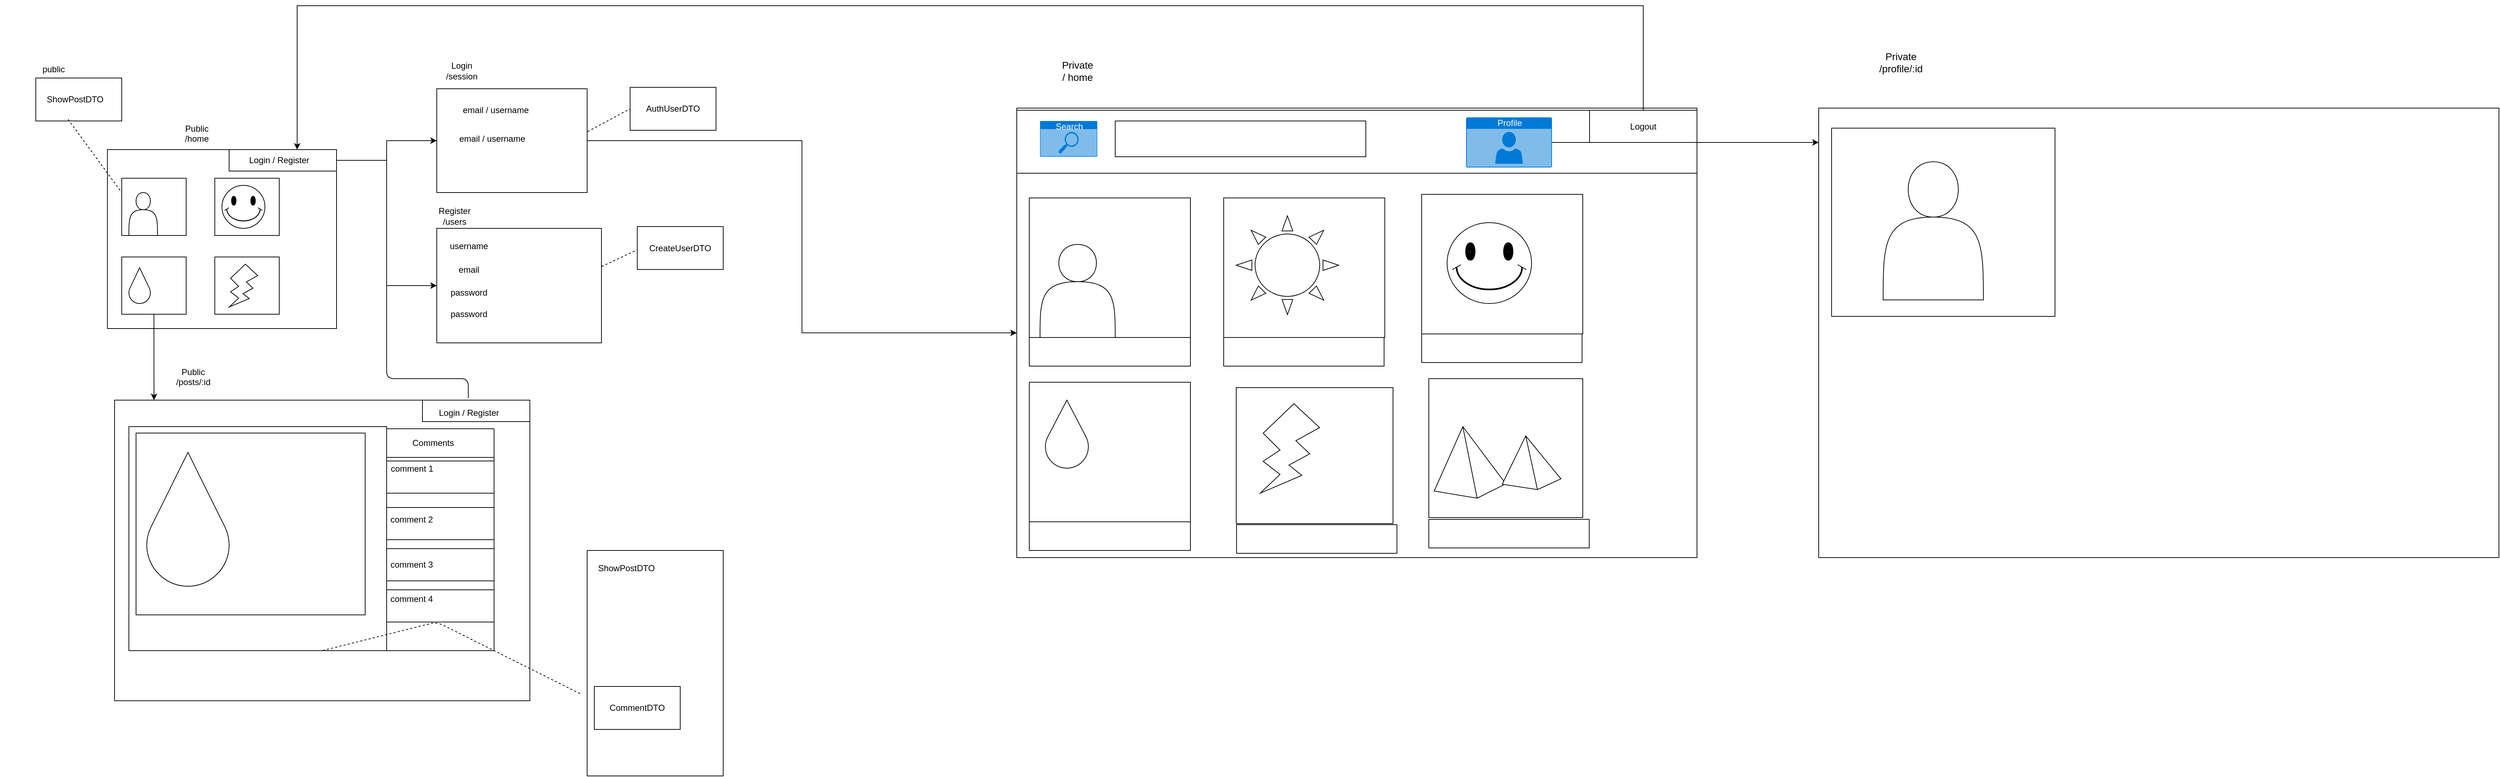 <mxfile version="12.2.6" type="gitlab" pages="1">
  <diagram id="bNXygQLO8LMXLEQRobcn" name="Page-1">
    <mxGraphModel dx="2641" dy="2238" grid="1" gridSize="10" guides="1" tooltips="1" connect="1" arrows="1" fold="1" page="1" pageScale="1" pageWidth="827" pageHeight="1169" math="0" shadow="0">
      <root>
        <mxCell id="0"/>
        <mxCell id="1" parent="0"/>
        <mxCell id="ZeyeyYZVUVEV75W58zli-1" value="" style="rounded=0;whiteSpace=wrap;html=1;" vertex="1" parent="1">
          <mxGeometry x="60" y="120" width="320" height="250" as="geometry"/>
        </mxCell>
        <mxCell id="ZeyeyYZVUVEV75W58zli-2" value="&lt;div&gt;Public&lt;/div&gt;&lt;div&gt;/home&lt;/div&gt;&lt;div&gt;&lt;br&gt;&lt;/div&gt;" style="text;html=1;strokeColor=none;fillColor=none;align=center;verticalAlign=middle;whiteSpace=wrap;rounded=0;" vertex="1" parent="1">
          <mxGeometry x="110" y="80" width="150" height="50" as="geometry"/>
        </mxCell>
        <mxCell id="ZeyeyYZVUVEV75W58zli-4" value="" style="rounded=0;whiteSpace=wrap;html=1;" vertex="1" parent="1">
          <mxGeometry x="80" y="160" width="90" height="80" as="geometry"/>
        </mxCell>
        <mxCell id="ZeyeyYZVUVEV75W58zli-6" value="" style="rounded=0;whiteSpace=wrap;html=1;" vertex="1" parent="1">
          <mxGeometry x="210" y="160" width="90" height="80" as="geometry"/>
        </mxCell>
        <mxCell id="ZeyeyYZVUVEV75W58zli-51" style="edgeStyle=orthogonalEdgeStyle;rounded=0;orthogonalLoop=1;jettySize=auto;html=1;exitX=0.5;exitY=1;exitDx=0;exitDy=0;" edge="1" parent="1" source="ZeyeyYZVUVEV75W58zli-7">
          <mxGeometry relative="1" as="geometry">
            <mxPoint x="125.069" y="470" as="targetPoint"/>
          </mxGeometry>
        </mxCell>
        <mxCell id="ZeyeyYZVUVEV75W58zli-7" value="" style="rounded=0;whiteSpace=wrap;html=1;" vertex="1" parent="1">
          <mxGeometry x="80" y="270" width="90" height="80" as="geometry"/>
        </mxCell>
        <mxCell id="ZeyeyYZVUVEV75W58zli-8" value="" style="rounded=0;whiteSpace=wrap;html=1;" vertex="1" parent="1">
          <mxGeometry x="210" y="270" width="90" height="80" as="geometry"/>
        </mxCell>
        <mxCell id="ZeyeyYZVUVEV75W58zli-15" value="" style="shape=actor;whiteSpace=wrap;html=1;" vertex="1" parent="1">
          <mxGeometry x="90" y="180" width="40" height="60" as="geometry"/>
        </mxCell>
        <mxCell id="ZeyeyYZVUVEV75W58zli-16" value="" style="verticalLabelPosition=bottom;verticalAlign=top;html=1;shape=mxgraph.basic.smiley" vertex="1" parent="1">
          <mxGeometry x="220" y="170" width="60" height="60" as="geometry"/>
        </mxCell>
        <mxCell id="ZeyeyYZVUVEV75W58zli-17" value="" style="verticalLabelPosition=bottom;verticalAlign=top;html=1;shape=mxgraph.basic.drop" vertex="1" parent="1">
          <mxGeometry x="90" y="285" width="30" height="50" as="geometry"/>
        </mxCell>
        <mxCell id="ZeyeyYZVUVEV75W58zli-18" value="" style="verticalLabelPosition=bottom;verticalAlign=top;html=1;shape=mxgraph.basic.flash" vertex="1" parent="1">
          <mxGeometry x="230" y="280" width="40" height="60" as="geometry"/>
        </mxCell>
        <mxCell id="ZeyeyYZVUVEV75W58zli-22" value="" style="verticalLabelPosition=bottom;verticalAlign=top;html=1;shape=mxgraph.basic.rect;fillColor2=none;strokeWidth=1;size=20;indent=5;" vertex="1" parent="1">
          <mxGeometry x="-40" y="20" width="120" height="60" as="geometry"/>
        </mxCell>
        <mxCell id="ZeyeyYZVUVEV75W58zli-23" value="ShowPostDTO" style="text;html=1;strokeColor=none;fillColor=none;align=center;verticalAlign=middle;whiteSpace=wrap;rounded=0;" vertex="1" parent="1">
          <mxGeometry x="-60" y="25" width="150" height="50" as="geometry"/>
        </mxCell>
        <mxCell id="ZeyeyYZVUVEV75W58zli-32" style="edgeStyle=orthogonalEdgeStyle;rounded=0;orthogonalLoop=1;jettySize=auto;html=1;exitX=1;exitY=0.5;exitDx=0;exitDy=0;entryX=0;entryY=0.5;entryDx=0;entryDy=0;" edge="1" parent="1" source="ZeyeyYZVUVEV75W58zli-25" target="ZeyeyYZVUVEV75W58zli-28">
          <mxGeometry relative="1" as="geometry"/>
        </mxCell>
        <mxCell id="ZeyeyYZVUVEV75W58zli-33" style="edgeStyle=orthogonalEdgeStyle;rounded=0;orthogonalLoop=1;jettySize=auto;html=1;entryX=0;entryY=0.5;entryDx=0;entryDy=0;" edge="1" parent="1" source="ZeyeyYZVUVEV75W58zli-25" target="ZeyeyYZVUVEV75W58zli-30">
          <mxGeometry relative="1" as="geometry"/>
        </mxCell>
        <mxCell id="ZeyeyYZVUVEV75W58zli-25" value="" style="rounded=0;whiteSpace=wrap;html=1;" vertex="1" parent="1">
          <mxGeometry x="230" y="120" width="150" height="30" as="geometry"/>
        </mxCell>
        <mxCell id="ZeyeyYZVUVEV75W58zli-26" value="Login / Register" style="text;html=1;strokeColor=none;fillColor=none;align=center;verticalAlign=middle;whiteSpace=wrap;rounded=0;" vertex="1" parent="1">
          <mxGeometry x="250" y="125" width="100" height="20" as="geometry"/>
        </mxCell>
        <mxCell id="ZeyeyYZVUVEV75W58zli-83" value="" style="edgeStyle=orthogonalEdgeStyle;rounded=0;orthogonalLoop=1;jettySize=auto;html=1;" edge="1" parent="1" source="ZeyeyYZVUVEV75W58zli-28" target="ZeyeyYZVUVEV75W58zli-82">
          <mxGeometry relative="1" as="geometry"/>
        </mxCell>
        <mxCell id="ZeyeyYZVUVEV75W58zli-28" value="" style="rounded=0;whiteSpace=wrap;html=1;" vertex="1" parent="1">
          <mxGeometry x="520" y="35" width="210" height="145" as="geometry"/>
        </mxCell>
        <mxCell id="ZeyeyYZVUVEV75W58zli-82" value="" style="rounded=0;whiteSpace=wrap;html=1;" vertex="1" parent="1">
          <mxGeometry x="1330" y="62" width="950" height="628" as="geometry"/>
        </mxCell>
        <mxCell id="ZeyeyYZVUVEV75W58zli-30" value="" style="rounded=0;whiteSpace=wrap;html=1;" vertex="1" parent="1">
          <mxGeometry x="520" y="230" width="230" height="160" as="geometry"/>
        </mxCell>
        <mxCell id="ZeyeyYZVUVEV75W58zli-34" value="&lt;div&gt;Login&lt;/div&gt;&lt;div&gt;/session&lt;br&gt;&lt;/div&gt;" style="text;html=1;strokeColor=none;fillColor=none;align=center;verticalAlign=middle;whiteSpace=wrap;rounded=0;" vertex="1" parent="1">
          <mxGeometry x="480" y="-15" width="150" height="50" as="geometry"/>
        </mxCell>
        <mxCell id="ZeyeyYZVUVEV75W58zli-35" value="&lt;div&gt;Register&lt;/div&gt;&lt;div&gt;/users&lt;br&gt;&lt;/div&gt;" style="text;html=1;strokeColor=none;fillColor=none;align=center;verticalAlign=middle;whiteSpace=wrap;rounded=0;" vertex="1" parent="1">
          <mxGeometry x="450" y="170" width="190" height="85" as="geometry"/>
        </mxCell>
        <mxCell id="ZeyeyYZVUVEV75W58zli-37" value="email / username" style="text;html=1;strokeColor=none;fillColor=none;align=center;verticalAlign=middle;whiteSpace=wrap;rounded=0;" vertex="1" parent="1">
          <mxGeometry x="525" y="55" width="155" height="20" as="geometry"/>
        </mxCell>
        <mxCell id="ZeyeyYZVUVEV75W58zli-39" value="username" style="text;html=1;strokeColor=none;fillColor=none;align=center;verticalAlign=middle;whiteSpace=wrap;rounded=0;" vertex="1" parent="1">
          <mxGeometry x="545" y="245" width="40" height="20" as="geometry"/>
        </mxCell>
        <mxCell id="ZeyeyYZVUVEV75W58zli-40" value="email" style="text;html=1;strokeColor=none;fillColor=none;align=center;verticalAlign=middle;whiteSpace=wrap;rounded=0;direction=south;" vertex="1" parent="1">
          <mxGeometry x="555" y="267.5" width="20" height="40" as="geometry"/>
        </mxCell>
        <mxCell id="ZeyeyYZVUVEV75W58zli-41" value="password" style="text;html=1;strokeColor=none;fillColor=none;align=center;verticalAlign=middle;whiteSpace=wrap;rounded=0;" vertex="1" parent="1">
          <mxGeometry x="545" y="310" width="40" height="20" as="geometry"/>
        </mxCell>
        <mxCell id="ZeyeyYZVUVEV75W58zli-42" value="password" style="text;html=1;strokeColor=none;fillColor=none;align=center;verticalAlign=middle;whiteSpace=wrap;rounded=0;" vertex="1" parent="1">
          <mxGeometry x="545" y="340" width="40" height="20" as="geometry"/>
        </mxCell>
        <mxCell id="ZeyeyYZVUVEV75W58zli-44" value="AuthUserDTO" style="rounded=0;whiteSpace=wrap;html=1;" vertex="1" parent="1">
          <mxGeometry x="790" y="33" width="120" height="60" as="geometry"/>
        </mxCell>
        <mxCell id="ZeyeyYZVUVEV75W58zli-45" value="CreateUserDTO" style="rounded=0;whiteSpace=wrap;html=1;" vertex="1" parent="1">
          <mxGeometry x="800" y="227.5" width="120" height="60" as="geometry"/>
        </mxCell>
        <mxCell id="ZeyeyYZVUVEV75W58zli-46" value="" style="endArrow=none;dashed=1;html=1;exitX=0.375;exitY=0.961;exitDx=0;exitDy=0;exitPerimeter=0;entryX=0;entryY=0.25;entryDx=0;entryDy=0;" edge="1" parent="1" source="ZeyeyYZVUVEV75W58zli-22" target="ZeyeyYZVUVEV75W58zli-4">
          <mxGeometry width="50" height="50" relative="1" as="geometry">
            <mxPoint x="-40" y="460" as="sourcePoint"/>
            <mxPoint x="10" y="410" as="targetPoint"/>
          </mxGeometry>
        </mxCell>
        <mxCell id="ZeyeyYZVUVEV75W58zli-47" value="" style="endArrow=none;dashed=1;html=1;exitX=1.003;exitY=0.413;exitDx=0;exitDy=0;exitPerimeter=0;entryX=0;entryY=0.5;entryDx=0;entryDy=0;" edge="1" parent="1" source="ZeyeyYZVUVEV75W58zli-28" target="ZeyeyYZVUVEV75W58zli-44">
          <mxGeometry width="50" height="50" relative="1" as="geometry">
            <mxPoint x="762.5" y="83.66" as="sourcePoint"/>
            <mxPoint x="837.5" y="186" as="targetPoint"/>
          </mxGeometry>
        </mxCell>
        <mxCell id="ZeyeyYZVUVEV75W58zli-49" value="" style="endArrow=none;dashed=1;html=1;exitX=1.003;exitY=0.413;exitDx=0;exitDy=0;exitPerimeter=0;" edge="1" parent="1">
          <mxGeometry width="50" height="50" relative="1" as="geometry">
            <mxPoint x="750.13" y="283.385" as="sourcePoint"/>
            <mxPoint x="800" y="260" as="targetPoint"/>
          </mxGeometry>
        </mxCell>
        <mxCell id="ZeyeyYZVUVEV75W58zli-50" value="email / username" style="text;html=1;strokeColor=none;fillColor=none;align=center;verticalAlign=middle;whiteSpace=wrap;rounded=0;" vertex="1" parent="1">
          <mxGeometry x="520" y="95" width="155" height="20" as="geometry"/>
        </mxCell>
        <mxCell id="ZeyeyYZVUVEV75W58zli-52" value="" style="rounded=0;whiteSpace=wrap;html=1;" vertex="1" parent="1">
          <mxGeometry x="70" y="470" width="580" height="420" as="geometry"/>
        </mxCell>
        <mxCell id="ZeyeyYZVUVEV75W58zli-55" value="" style="rounded=0;whiteSpace=wrap;html=1;" vertex="1" parent="1">
          <mxGeometry x="500" y="470" width="150" height="30" as="geometry"/>
        </mxCell>
        <mxCell id="ZeyeyYZVUVEV75W58zli-53" value="Login / Register" style="text;html=1;strokeColor=none;fillColor=none;align=center;verticalAlign=middle;whiteSpace=wrap;rounded=0;" vertex="1" parent="1">
          <mxGeometry x="515" y="480" width="100" height="15" as="geometry"/>
        </mxCell>
        <mxCell id="ZeyeyYZVUVEV75W58zli-56" value="" style="rounded=0;whiteSpace=wrap;html=1;" vertex="1" parent="1">
          <mxGeometry x="90" y="507" width="360" height="313" as="geometry"/>
        </mxCell>
        <mxCell id="ZeyeyYZVUVEV75W58zli-57" value="" style="rounded=0;whiteSpace=wrap;html=1;" vertex="1" parent="1">
          <mxGeometry x="450" y="510" width="150" height="310" as="geometry"/>
        </mxCell>
        <mxCell id="ZeyeyYZVUVEV75W58zli-60" value="" style="rounded=0;whiteSpace=wrap;html=1;" vertex="1" parent="1">
          <mxGeometry x="730" y="680" width="190" height="315" as="geometry"/>
        </mxCell>
        <mxCell id="ZeyeyYZVUVEV75W58zli-61" value="ShowPostDTO" style="text;html=1;strokeColor=none;fillColor=none;align=center;verticalAlign=middle;whiteSpace=wrap;rounded=0;" vertex="1" parent="1">
          <mxGeometry x="710" y="680" width="150" height="50" as="geometry"/>
        </mxCell>
        <mxCell id="ZeyeyYZVUVEV75W58zli-62" value="" style="rounded=0;whiteSpace=wrap;html=1;" vertex="1" parent="1">
          <mxGeometry x="450" y="510" width="150" height="40" as="geometry"/>
        </mxCell>
        <mxCell id="ZeyeyYZVUVEV75W58zli-63" value="Comments" style="text;html=1;strokeColor=none;fillColor=none;align=center;verticalAlign=middle;whiteSpace=wrap;rounded=0;" vertex="1" parent="1">
          <mxGeometry x="450" y="520" width="130" height="20" as="geometry"/>
        </mxCell>
        <mxCell id="ZeyeyYZVUVEV75W58zli-66" value="" style="rounded=0;whiteSpace=wrap;html=1;" vertex="1" parent="1">
          <mxGeometry x="100" y="516" width="320" height="254" as="geometry"/>
        </mxCell>
        <mxCell id="ZeyeyYZVUVEV75W58zli-67" value="" style="verticalLabelPosition=bottom;verticalAlign=top;html=1;shape=mxgraph.basic.drop" vertex="1" parent="1">
          <mxGeometry x="115" y="543" width="115" height="187" as="geometry"/>
        </mxCell>
        <mxCell id="ZeyeyYZVUVEV75W58zli-68" value="" style="rounded=0;whiteSpace=wrap;html=1;" vertex="1" parent="1">
          <mxGeometry x="450" y="555" width="150" height="45" as="geometry"/>
        </mxCell>
        <mxCell id="ZeyeyYZVUVEV75W58zli-71" value="" style="endArrow=none;html=1;" edge="1" parent="1">
          <mxGeometry width="50" height="50" relative="1" as="geometry">
            <mxPoint x="564" y="467" as="sourcePoint"/>
            <mxPoint x="450" y="310" as="targetPoint"/>
            <Array as="points">
              <mxPoint x="564" y="440"/>
              <mxPoint x="450" y="440"/>
            </Array>
          </mxGeometry>
        </mxCell>
        <mxCell id="ZeyeyYZVUVEV75W58zli-73" value="" style="rounded=0;whiteSpace=wrap;html=1;" vertex="1" parent="1">
          <mxGeometry x="450" y="620" width="150" height="45" as="geometry"/>
        </mxCell>
        <mxCell id="ZeyeyYZVUVEV75W58zli-74" value="" style="rounded=0;whiteSpace=wrap;html=1;" vertex="1" parent="1">
          <mxGeometry x="450" y="677.5" width="150" height="45" as="geometry"/>
        </mxCell>
        <mxCell id="ZeyeyYZVUVEV75W58zli-75" value="" style="rounded=0;whiteSpace=wrap;html=1;" vertex="1" parent="1">
          <mxGeometry x="450" y="735" width="150" height="45" as="geometry"/>
        </mxCell>
        <mxCell id="ZeyeyYZVUVEV75W58zli-76" value="comment 1" style="text;html=1;strokeColor=none;fillColor=none;align=center;verticalAlign=middle;whiteSpace=wrap;rounded=0;" vertex="1" parent="1">
          <mxGeometry x="402.5" y="548" width="165" height="36" as="geometry"/>
        </mxCell>
        <mxCell id="ZeyeyYZVUVEV75W58zli-77" value="comment 2" style="text;html=1;strokeColor=none;fillColor=none;align=center;verticalAlign=middle;whiteSpace=wrap;rounded=0;" vertex="1" parent="1">
          <mxGeometry x="420" y="626.5" width="130" height="20" as="geometry"/>
        </mxCell>
        <mxCell id="ZeyeyYZVUVEV75W58zli-78" value="comment 3" style="text;html=1;strokeColor=none;fillColor=none;align=center;verticalAlign=middle;whiteSpace=wrap;rounded=0;" vertex="1" parent="1">
          <mxGeometry x="420" y="690" width="130" height="20" as="geometry"/>
        </mxCell>
        <mxCell id="ZeyeyYZVUVEV75W58zli-79" value="comment 4" style="text;html=1;strokeColor=none;fillColor=none;align=center;verticalAlign=middle;whiteSpace=wrap;rounded=0;" vertex="1" parent="1">
          <mxGeometry x="420" y="737.5" width="130" height="20" as="geometry"/>
        </mxCell>
        <mxCell id="ZeyeyYZVUVEV75W58zli-80" value="" style="endArrow=none;dashed=1;html=1;entryX=0.75;entryY=1;entryDx=0;entryDy=0;" edge="1" parent="1" target="ZeyeyYZVUVEV75W58zli-56">
          <mxGeometry width="50" height="50" relative="1" as="geometry">
            <mxPoint x="720" y="880" as="sourcePoint"/>
            <mxPoint x="-10" y="1020" as="targetPoint"/>
            <Array as="points">
              <mxPoint x="520" y="780"/>
            </Array>
          </mxGeometry>
        </mxCell>
        <mxCell id="ZeyeyYZVUVEV75W58zli-81" value="CommentDTO" style="rounded=0;whiteSpace=wrap;html=1;" vertex="1" parent="1">
          <mxGeometry x="740" y="870" width="120" height="60" as="geometry"/>
        </mxCell>
        <mxCell id="ZeyeyYZVUVEV75W58zli-84" value="&lt;div&gt;Public&lt;/div&gt;&lt;div&gt;/posts/:id&lt;/div&gt;&lt;div&gt;&lt;br&gt;&lt;/div&gt;" style="text;html=1;strokeColor=none;fillColor=none;align=center;verticalAlign=middle;whiteSpace=wrap;rounded=0;" vertex="1" parent="1">
          <mxGeometry x="105" y="420" width="150" height="50" as="geometry"/>
        </mxCell>
        <mxCell id="ZeyeyYZVUVEV75W58zli-85" value="&lt;div&gt;&lt;font style=&quot;font-size: 14px&quot;&gt;Private &lt;br&gt;&lt;/font&gt;&lt;/div&gt;&lt;div&gt;&lt;font style=&quot;font-size: 14px&quot;&gt;/ home&lt;/font&gt;&lt;/div&gt;" style="text;html=1;strokeColor=none;fillColor=none;align=center;verticalAlign=middle;whiteSpace=wrap;rounded=0;" vertex="1" parent="1">
          <mxGeometry x="1300" y="-42" width="230" height="104" as="geometry"/>
        </mxCell>
        <mxCell id="ZeyeyYZVUVEV75W58zli-86" value="public" style="text;html=1;strokeColor=none;fillColor=none;align=center;verticalAlign=middle;whiteSpace=wrap;rounded=0;" vertex="1" parent="1">
          <mxGeometry x="-90" y="-17" width="150" height="50" as="geometry"/>
        </mxCell>
        <mxCell id="ZeyeyYZVUVEV75W58zli-87" value="" style="rounded=0;whiteSpace=wrap;html=1;" vertex="1" parent="1">
          <mxGeometry x="1347.5" y="187.5" width="225" height="195" as="geometry"/>
        </mxCell>
        <mxCell id="ZeyeyYZVUVEV75W58zli-91" value="" style="rounded=0;whiteSpace=wrap;html=1;" vertex="1" parent="1">
          <mxGeometry x="1619" y="187.5" width="225" height="195" as="geometry"/>
        </mxCell>
        <mxCell id="ZeyeyYZVUVEV75W58zli-92" value="" style="rounded=0;whiteSpace=wrap;html=1;" vertex="1" parent="1">
          <mxGeometry x="1347.5" y="445" width="225" height="195" as="geometry"/>
        </mxCell>
        <mxCell id="ZeyeyYZVUVEV75W58zli-93" value="" style="rounded=0;whiteSpace=wrap;html=1;" vertex="1" parent="1">
          <mxGeometry x="1636.5" y="452.5" width="219" height="190" as="geometry"/>
        </mxCell>
        <mxCell id="ZeyeyYZVUVEV75W58zli-94" value="" style="rounded=0;whiteSpace=wrap;html=1;" vertex="1" parent="1">
          <mxGeometry x="1895.5" y="182.5" width="225" height="195" as="geometry"/>
        </mxCell>
        <mxCell id="ZeyeyYZVUVEV75W58zli-95" value="" style="shape=actor;whiteSpace=wrap;html=1;" vertex="1" parent="1">
          <mxGeometry x="1362.5" y="252.5" width="105" height="130" as="geometry"/>
        </mxCell>
        <mxCell id="ZeyeyYZVUVEV75W58zli-96" value="" style="verticalLabelPosition=bottom;verticalAlign=top;html=1;shape=mxgraph.basic.smiley" vertex="1" parent="1">
          <mxGeometry x="1931" y="222" width="118" height="113" as="geometry"/>
        </mxCell>
        <mxCell id="ZeyeyYZVUVEV75W58zli-97" value="" style="verticalLabelPosition=bottom;verticalAlign=top;html=1;shape=mxgraph.basic.drop" vertex="1" parent="1">
          <mxGeometry x="1370" y="470" width="60" height="95" as="geometry"/>
        </mxCell>
        <mxCell id="ZeyeyYZVUVEV75W58zli-98" value="" style="verticalLabelPosition=bottom;verticalAlign=top;html=1;shape=mxgraph.basic.flash" vertex="1" parent="1">
          <mxGeometry x="1670" y="475" width="83" height="125" as="geometry"/>
        </mxCell>
        <mxCell id="ZeyeyYZVUVEV75W58zli-99" value="" style="verticalLabelPosition=bottom;verticalAlign=top;html=1;shape=mxgraph.basic.sun" vertex="1" parent="1">
          <mxGeometry x="1636.5" y="212.5" width="143" height="138" as="geometry"/>
        </mxCell>
        <mxCell id="ZeyeyYZVUVEV75W58zli-101" value="" style="rounded=0;whiteSpace=wrap;html=1;" vertex="1" parent="1">
          <mxGeometry x="1905.5" y="440" width="215" height="194" as="geometry"/>
        </mxCell>
        <mxCell id="ZeyeyYZVUVEV75W58zli-100" value="" style="verticalLabelPosition=bottom;verticalAlign=top;html=1;shape=mxgraph.basic.pyramid;dx1=0.4;dx2=0.6;dy1=0.9;dy2=0.8;" vertex="1" parent="1">
          <mxGeometry x="1913" y="507" width="100" height="100" as="geometry"/>
        </mxCell>
        <mxCell id="ZeyeyYZVUVEV75W58zli-102" value="" style="verticalLabelPosition=bottom;verticalAlign=top;html=1;shape=mxgraph.basic.pyramid;dx1=0.4;dx2=0.6;dy1=0.9;dy2=0.8;" vertex="1" parent="1">
          <mxGeometry x="2008" y="520" width="82" height="75" as="geometry"/>
        </mxCell>
        <mxCell id="ZeyeyYZVUVEV75W58zli-105" value="" style="rounded=0;whiteSpace=wrap;html=1;" vertex="1" parent="1">
          <mxGeometry x="1330" y="65" width="950" height="88" as="geometry"/>
        </mxCell>
        <mxCell id="ZeyeyYZVUVEV75W58zli-106" value="Search" style="html=1;strokeColor=none;fillColor=#0079D6;labelPosition=center;verticalLabelPosition=middle;verticalAlign=top;align=center;fontSize=12;outlineConnect=0;spacingTop=-6;fontColor=#FFFFFF;shape=mxgraph.sitemap.search;" vertex="1" parent="1">
          <mxGeometry x="1362.5" y="80" width="80" height="50" as="geometry"/>
        </mxCell>
        <mxCell id="ZeyeyYZVUVEV75W58zli-107" value="" style="rounded=0;whiteSpace=wrap;html=1;" vertex="1" parent="1">
          <mxGeometry x="1467.5" y="80" width="350" height="50" as="geometry"/>
        </mxCell>
        <mxCell id="ZeyeyYZVUVEV75W58zli-108" value="" style="rounded=0;whiteSpace=wrap;html=1;" vertex="1" parent="1">
          <mxGeometry x="1347.5" y="382.5" width="225" height="40" as="geometry"/>
        </mxCell>
        <mxCell id="ZeyeyYZVUVEV75W58zli-109" value="" style="rounded=0;whiteSpace=wrap;html=1;" vertex="1" parent="1">
          <mxGeometry x="1347.5" y="640" width="225" height="40" as="geometry"/>
        </mxCell>
        <mxCell id="ZeyeyYZVUVEV75W58zli-110" value="" style="rounded=0;whiteSpace=wrap;html=1;" vertex="1" parent="1">
          <mxGeometry x="1637" y="644" width="224" height="40" as="geometry"/>
        </mxCell>
        <mxCell id="ZeyeyYZVUVEV75W58zli-111" value="" style="rounded=0;whiteSpace=wrap;html=1;" vertex="1" parent="1">
          <mxGeometry x="1619" y="382.5" width="224" height="40" as="geometry"/>
        </mxCell>
        <mxCell id="ZeyeyYZVUVEV75W58zli-112" value="" style="rounded=0;whiteSpace=wrap;html=1;" vertex="1" parent="1">
          <mxGeometry x="1895.5" y="377.5" width="224" height="40" as="geometry"/>
        </mxCell>
        <mxCell id="ZeyeyYZVUVEV75W58zli-113" value="" style="rounded=0;whiteSpace=wrap;html=1;" vertex="1" parent="1">
          <mxGeometry x="1905.5" y="636.5" width="224" height="40" as="geometry"/>
        </mxCell>
        <mxCell id="ZeyeyYZVUVEV75W58zli-118" style="edgeStyle=orthogonalEdgeStyle;rounded=0;orthogonalLoop=1;jettySize=auto;html=1;" edge="1" parent="1" source="ZeyeyYZVUVEV75W58zli-114">
          <mxGeometry relative="1" as="geometry">
            <mxPoint x="2450" y="110.0" as="targetPoint"/>
          </mxGeometry>
        </mxCell>
        <mxCell id="ZeyeyYZVUVEV75W58zli-114" value="Profile" style="html=1;strokeColor=none;fillColor=#0079D6;labelPosition=center;verticalLabelPosition=middle;verticalAlign=top;align=center;fontSize=12;outlineConnect=0;spacingTop=-6;fontColor=#FFFFFF;shape=mxgraph.sitemap.profile;" vertex="1" parent="1">
          <mxGeometry x="1957.5" y="75" width="120" height="70" as="geometry"/>
        </mxCell>
        <mxCell id="ZeyeyYZVUVEV75W58zli-117" style="edgeStyle=orthogonalEdgeStyle;rounded=0;orthogonalLoop=1;jettySize=auto;html=1;exitX=0.5;exitY=0;exitDx=0;exitDy=0;" edge="1" parent="1" source="ZeyeyYZVUVEV75W58zli-115">
          <mxGeometry relative="1" as="geometry">
            <mxPoint x="325" y="120" as="targetPoint"/>
            <Array as="points">
              <mxPoint x="2205" y="-81"/>
              <mxPoint x="325" y="-81"/>
            </Array>
          </mxGeometry>
        </mxCell>
        <mxCell id="ZeyeyYZVUVEV75W58zli-115" value="Logout" style="rounded=0;whiteSpace=wrap;html=1;" vertex="1" parent="1">
          <mxGeometry x="2130" y="65" width="150" height="45" as="geometry"/>
        </mxCell>
        <mxCell id="ZeyeyYZVUVEV75W58zli-119" value="" style="rounded=0;whiteSpace=wrap;html=1;" vertex="1" parent="1">
          <mxGeometry x="2450" y="62" width="950" height="628" as="geometry"/>
        </mxCell>
        <mxCell id="ZeyeyYZVUVEV75W58zli-120" value="&lt;div&gt;&lt;font style=&quot;font-size: 14px&quot;&gt;Private &lt;br&gt;&lt;/font&gt;&lt;/div&gt;&lt;div&gt;&lt;font style=&quot;font-size: 14px&quot;&gt;/profile/:id&lt;br&gt;&lt;/font&gt;&lt;/div&gt;" style="text;html=1;strokeColor=none;fillColor=none;align=center;verticalAlign=middle;whiteSpace=wrap;rounded=0;" vertex="1" parent="1">
          <mxGeometry x="2450" y="-54" width="230" height="104" as="geometry"/>
        </mxCell>
        <mxCell id="ZeyeyYZVUVEV75W58zli-122" value="" style="rounded=0;whiteSpace=wrap;html=1;direction=south;" vertex="1" parent="1">
          <mxGeometry x="2468" y="90" width="312" height="263" as="geometry"/>
        </mxCell>
        <mxCell id="ZeyeyYZVUVEV75W58zli-121" value="" style="shape=actor;whiteSpace=wrap;html=1;" vertex="1" parent="1">
          <mxGeometry x="2540" y="137" width="140" height="193" as="geometry"/>
        </mxCell>
      </root>
    </mxGraphModel>
  </diagram>
</mxfile>

